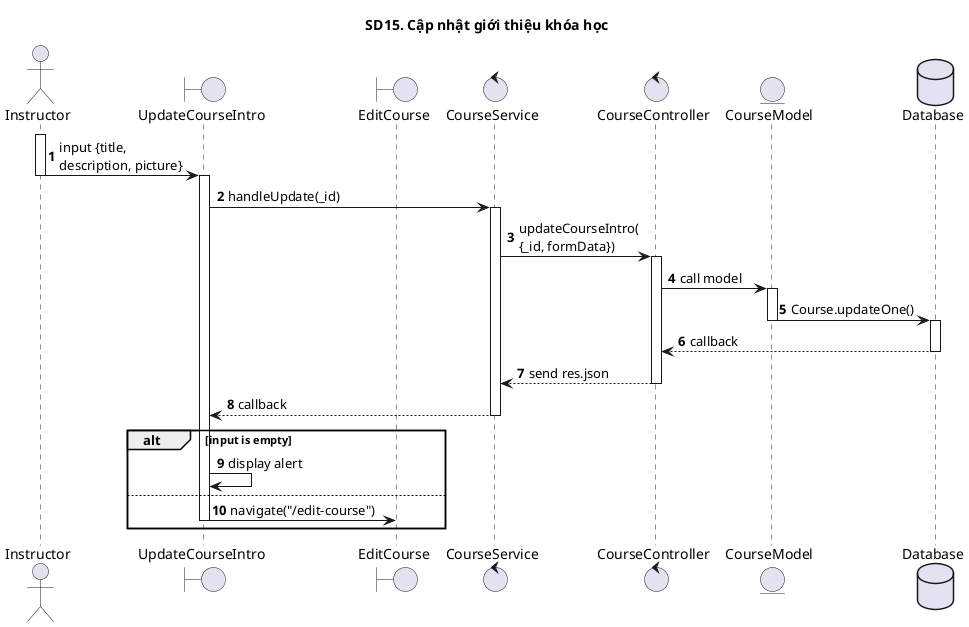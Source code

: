 @startuml SQ

autonumber

title SD15. Cập nhật giới thiệu khóa học

actor "Instructor"
boundary "UpdateCourseIntro"
boundary "EditCourse"
control "CourseService"
control "CourseController"
entity "CourseModel"
database "Database" as Database
activate Instructor
Instructor -> UpdateCourseIntro: input {title,\ndescription, picture}
deactivate Instructor
activate UpdateCourseIntro
UpdateCourseIntro -> CourseService: handleUpdate(_id)
activate CourseService
CourseService -> CourseController: updateCourseIntro(\n{_id, formData})
activate CourseController
CourseController -> CourseModel: call model
activate CourseModel
CourseModel -> Database: Course.updateOne()
deactivate CourseModel
activate Database
Database --> CourseController: callback
deactivate Database
CourseController --> CourseService: send res.json
deactivate CourseController
CourseService --> UpdateCourseIntro: callback
deactivate CourseService
alt input is empty
UpdateCourseIntro -> UpdateCourseIntro: display alert
else
UpdateCourseIntro -> EditCourse: navigate("/edit-course")
deactivate UpdateCourseIntro
end
@enduml